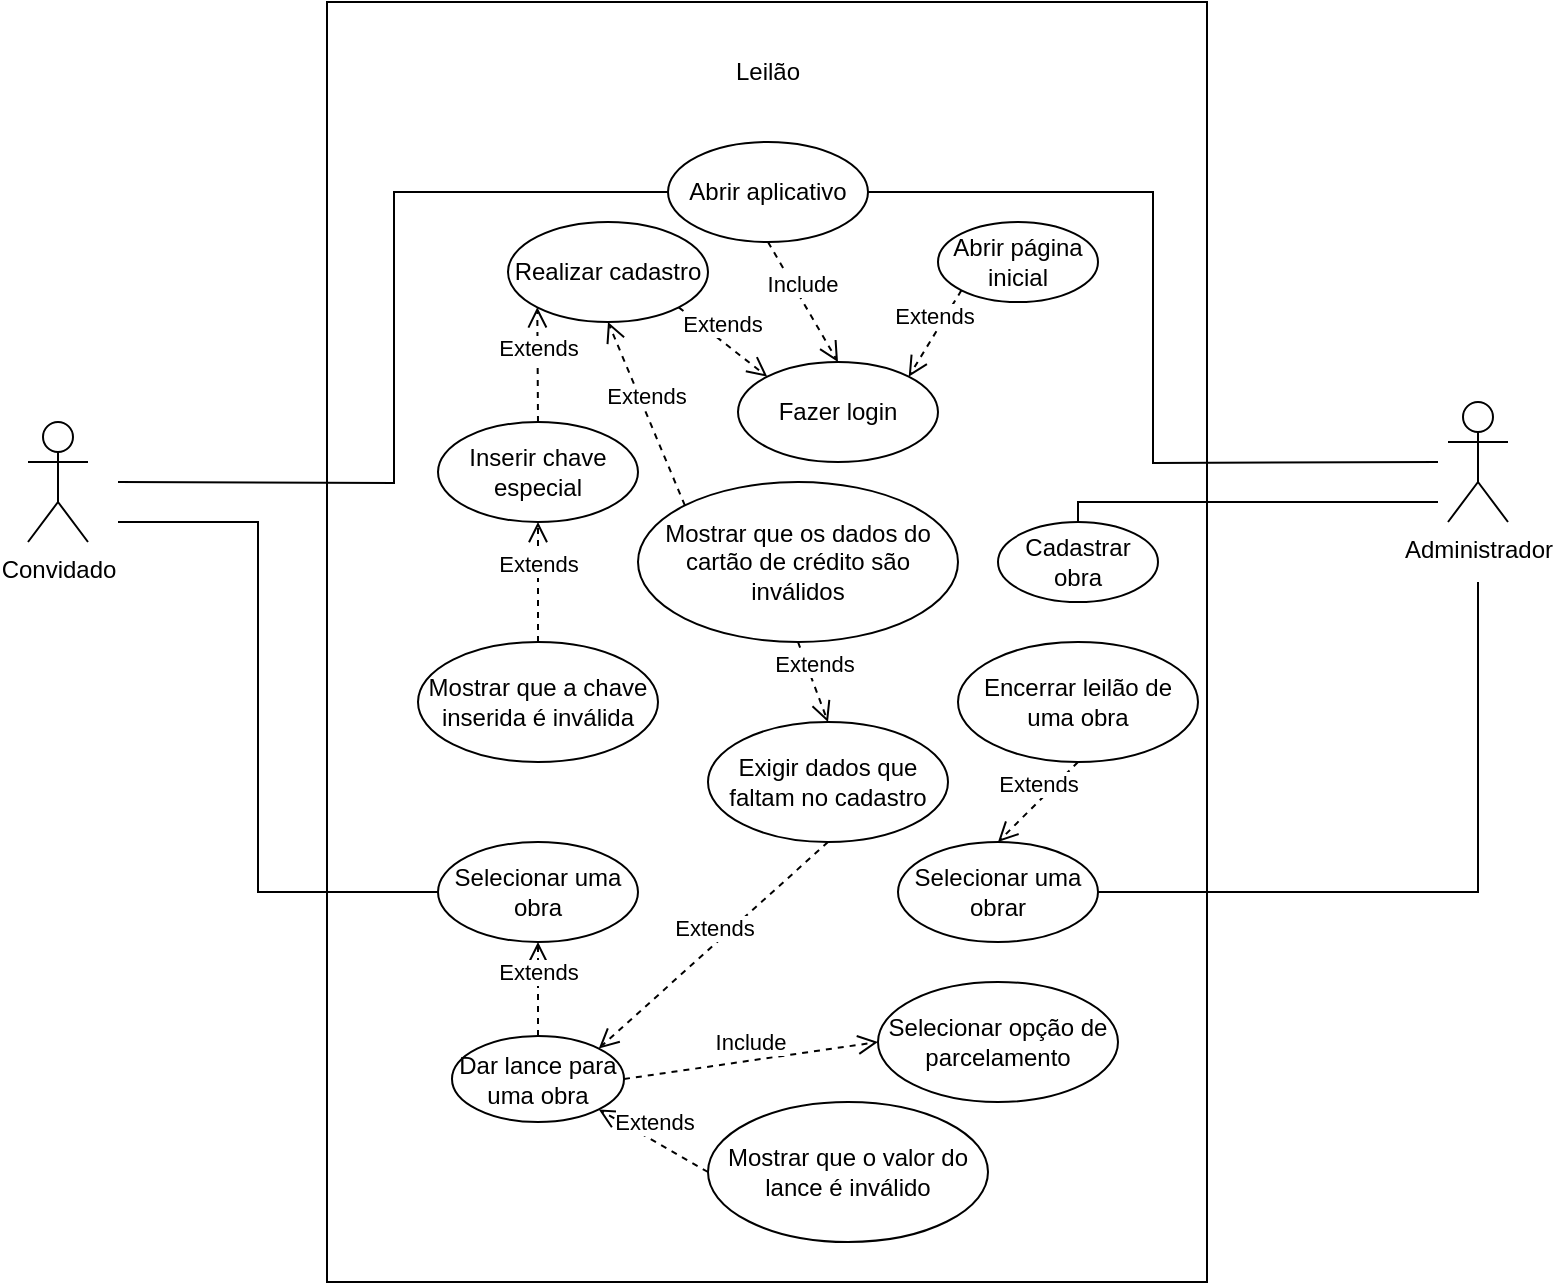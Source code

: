 <mxfile version="15.9.1" type="github">
  <diagram id="n-ouX8FRdQP33tNR-GNY" name="Page-1">
    <mxGraphModel dx="1240" dy="709" grid="1" gridSize="10" guides="1" tooltips="1" connect="1" arrows="1" fold="1" page="1" pageScale="1" pageWidth="1169" pageHeight="827" math="0" shadow="0">
      <root>
        <mxCell id="0" />
        <mxCell id="1" parent="0" />
        <mxCell id="3aPcWrjvERvybHav6zYZ-3" value="" style="html=1;" vertex="1" parent="1">
          <mxGeometry x="364.5" y="210" width="440" height="640" as="geometry" />
        </mxCell>
        <mxCell id="3aPcWrjvERvybHav6zYZ-8" style="edgeStyle=orthogonalEdgeStyle;rounded=0;orthogonalLoop=1;jettySize=auto;html=1;entryX=0;entryY=0.5;entryDx=0;entryDy=0;endArrow=none;endFill=0;" edge="1" parent="1" target="3aPcWrjvERvybHav6zYZ-6">
          <mxGeometry relative="1" as="geometry">
            <mxPoint x="260" y="450" as="sourcePoint" />
          </mxGeometry>
        </mxCell>
        <mxCell id="3aPcWrjvERvybHav6zYZ-36" style="edgeStyle=orthogonalEdgeStyle;rounded=0;orthogonalLoop=1;jettySize=auto;html=1;entryX=0;entryY=0.5;entryDx=0;entryDy=0;endArrow=none;endFill=0;" edge="1" parent="1" target="3aPcWrjvERvybHav6zYZ-35">
          <mxGeometry relative="1" as="geometry">
            <mxPoint x="260" y="470" as="sourcePoint" />
            <Array as="points">
              <mxPoint x="260" y="470" />
              <mxPoint x="330" y="470" />
              <mxPoint x="330" y="655" />
            </Array>
          </mxGeometry>
        </mxCell>
        <mxCell id="3aPcWrjvERvybHav6zYZ-1" value="Convidado" style="shape=umlActor;verticalLabelPosition=bottom;verticalAlign=top;html=1;" vertex="1" parent="1">
          <mxGeometry x="215" y="420" width="30" height="60" as="geometry" />
        </mxCell>
        <mxCell id="3aPcWrjvERvybHav6zYZ-9" style="edgeStyle=orthogonalEdgeStyle;rounded=0;orthogonalLoop=1;jettySize=auto;html=1;entryX=1;entryY=0.5;entryDx=0;entryDy=0;endArrow=none;endFill=0;" edge="1" parent="1" target="3aPcWrjvERvybHav6zYZ-6">
          <mxGeometry relative="1" as="geometry">
            <mxPoint x="920" y="440" as="sourcePoint" />
          </mxGeometry>
        </mxCell>
        <mxCell id="3aPcWrjvERvybHav6zYZ-30" style="edgeStyle=orthogonalEdgeStyle;rounded=0;orthogonalLoop=1;jettySize=auto;html=1;endArrow=none;endFill=0;entryX=0.5;entryY=0;entryDx=0;entryDy=0;" edge="1" parent="1" target="3aPcWrjvERvybHav6zYZ-29">
          <mxGeometry relative="1" as="geometry">
            <mxPoint x="920" y="460" as="sourcePoint" />
            <Array as="points">
              <mxPoint x="740" y="460" />
            </Array>
          </mxGeometry>
        </mxCell>
        <mxCell id="3aPcWrjvERvybHav6zYZ-38" style="edgeStyle=orthogonalEdgeStyle;rounded=0;orthogonalLoop=1;jettySize=auto;html=1;entryX=1;entryY=0.5;entryDx=0;entryDy=0;endArrow=none;endFill=0;" edge="1" parent="1" target="3aPcWrjvERvybHav6zYZ-37">
          <mxGeometry relative="1" as="geometry">
            <mxPoint x="940" y="500" as="sourcePoint" />
            <Array as="points">
              <mxPoint x="940" y="655" />
            </Array>
          </mxGeometry>
        </mxCell>
        <mxCell id="3aPcWrjvERvybHav6zYZ-2" value="Administrador" style="shape=umlActor;verticalLabelPosition=bottom;verticalAlign=top;html=1;" vertex="1" parent="1">
          <mxGeometry x="925" y="410" width="30" height="60" as="geometry" />
        </mxCell>
        <mxCell id="3aPcWrjvERvybHav6zYZ-5" value="Leilão" style="text;html=1;strokeColor=none;fillColor=none;align=center;verticalAlign=middle;whiteSpace=wrap;rounded=0;" vertex="1" parent="1">
          <mxGeometry x="555" y="230" width="60" height="30" as="geometry" />
        </mxCell>
        <mxCell id="3aPcWrjvERvybHav6zYZ-6" value="Abrir aplicativo" style="ellipse;whiteSpace=wrap;html=1;" vertex="1" parent="1">
          <mxGeometry x="535" y="280" width="100" height="50" as="geometry" />
        </mxCell>
        <mxCell id="3aPcWrjvERvybHav6zYZ-11" value="Fazer login" style="ellipse;whiteSpace=wrap;html=1;" vertex="1" parent="1">
          <mxGeometry x="570" y="390" width="100" height="50" as="geometry" />
        </mxCell>
        <mxCell id="3aPcWrjvERvybHav6zYZ-13" value="Include" style="html=1;verticalAlign=bottom;endArrow=open;dashed=1;endSize=8;rounded=0;entryX=0.5;entryY=0;entryDx=0;entryDy=0;exitX=0.5;exitY=1;exitDx=0;exitDy=0;" edge="1" parent="1" source="3aPcWrjvERvybHav6zYZ-6" target="3aPcWrjvERvybHav6zYZ-11">
          <mxGeometry relative="1" as="geometry">
            <mxPoint x="660" y="340" as="sourcePoint" />
            <mxPoint x="580" y="340" as="targetPoint" />
          </mxGeometry>
        </mxCell>
        <mxCell id="3aPcWrjvERvybHav6zYZ-15" value="Realizar cadastro" style="ellipse;whiteSpace=wrap;html=1;" vertex="1" parent="1">
          <mxGeometry x="455" y="320" width="100" height="50" as="geometry" />
        </mxCell>
        <mxCell id="3aPcWrjvERvybHav6zYZ-16" value="Extends" style="html=1;verticalAlign=bottom;endArrow=open;dashed=1;endSize=8;rounded=0;entryX=0;entryY=0;entryDx=0;entryDy=0;exitX=1;exitY=1;exitDx=0;exitDy=0;" edge="1" parent="1" source="3aPcWrjvERvybHav6zYZ-15" target="3aPcWrjvERvybHav6zYZ-11">
          <mxGeometry relative="1" as="geometry">
            <mxPoint x="530" y="420" as="sourcePoint" />
            <mxPoint x="450" y="420" as="targetPoint" />
          </mxGeometry>
        </mxCell>
        <mxCell id="3aPcWrjvERvybHav6zYZ-18" value="Inserir chave especial" style="ellipse;whiteSpace=wrap;html=1;" vertex="1" parent="1">
          <mxGeometry x="420" y="420" width="100" height="50" as="geometry" />
        </mxCell>
        <mxCell id="3aPcWrjvERvybHav6zYZ-19" value="Extends" style="html=1;verticalAlign=bottom;endArrow=open;dashed=1;endSize=8;rounded=0;exitX=0.5;exitY=0;exitDx=0;exitDy=0;entryX=0;entryY=1;entryDx=0;entryDy=0;" edge="1" parent="1" source="3aPcWrjvERvybHav6zYZ-18" target="3aPcWrjvERvybHav6zYZ-15">
          <mxGeometry relative="1" as="geometry">
            <mxPoint x="530" y="400" as="sourcePoint" />
            <mxPoint x="450" y="400" as="targetPoint" />
          </mxGeometry>
        </mxCell>
        <mxCell id="3aPcWrjvERvybHav6zYZ-22" value="Mostrar que a chave inserida é inválida" style="ellipse;whiteSpace=wrap;html=1;" vertex="1" parent="1">
          <mxGeometry x="410" y="530" width="120" height="60" as="geometry" />
        </mxCell>
        <mxCell id="3aPcWrjvERvybHav6zYZ-23" value="Extends" style="html=1;verticalAlign=bottom;endArrow=open;dashed=1;endSize=8;rounded=0;exitX=0.5;exitY=0;exitDx=0;exitDy=0;entryX=0.5;entryY=1;entryDx=0;entryDy=0;" edge="1" parent="1" source="3aPcWrjvERvybHav6zYZ-22" target="3aPcWrjvERvybHav6zYZ-18">
          <mxGeometry relative="1" as="geometry">
            <mxPoint x="490" y="510" as="sourcePoint" />
            <mxPoint x="410" y="510" as="targetPoint" />
          </mxGeometry>
        </mxCell>
        <mxCell id="3aPcWrjvERvybHav6zYZ-26" value="Abrir página inicial" style="ellipse;whiteSpace=wrap;html=1;" vertex="1" parent="1">
          <mxGeometry x="670" y="320" width="80" height="40" as="geometry" />
        </mxCell>
        <mxCell id="3aPcWrjvERvybHav6zYZ-27" value="Extends" style="html=1;verticalAlign=bottom;endArrow=open;dashed=1;endSize=8;rounded=0;entryX=1;entryY=0;entryDx=0;entryDy=0;exitX=0;exitY=1;exitDx=0;exitDy=0;" edge="1" parent="1" source="3aPcWrjvERvybHav6zYZ-26" target="3aPcWrjvERvybHav6zYZ-11">
          <mxGeometry relative="1" as="geometry">
            <mxPoint x="730" y="410" as="sourcePoint" />
            <mxPoint x="650" y="410" as="targetPoint" />
          </mxGeometry>
        </mxCell>
        <mxCell id="3aPcWrjvERvybHav6zYZ-29" value="Cadastrar obra" style="ellipse;whiteSpace=wrap;html=1;" vertex="1" parent="1">
          <mxGeometry x="700" y="470" width="80" height="40" as="geometry" />
        </mxCell>
        <mxCell id="3aPcWrjvERvybHav6zYZ-32" value="Encerrar leilão de uma obra" style="ellipse;whiteSpace=wrap;html=1;" vertex="1" parent="1">
          <mxGeometry x="680" y="530" width="120" height="60" as="geometry" />
        </mxCell>
        <mxCell id="3aPcWrjvERvybHav6zYZ-35" value="Selecionar uma obra" style="ellipse;whiteSpace=wrap;html=1;" vertex="1" parent="1">
          <mxGeometry x="420" y="630" width="100" height="50" as="geometry" />
        </mxCell>
        <mxCell id="3aPcWrjvERvybHav6zYZ-37" value="Selecionar uma obrar" style="ellipse;whiteSpace=wrap;html=1;" vertex="1" parent="1">
          <mxGeometry x="650" y="630" width="100" height="50" as="geometry" />
        </mxCell>
        <mxCell id="3aPcWrjvERvybHav6zYZ-40" value="Extends" style="html=1;verticalAlign=bottom;endArrow=open;dashed=1;endSize=8;rounded=0;entryX=0.5;entryY=0;entryDx=0;entryDy=0;exitX=0.5;exitY=1;exitDx=0;exitDy=0;" edge="1" parent="1" source="3aPcWrjvERvybHav6zYZ-32" target="3aPcWrjvERvybHav6zYZ-37">
          <mxGeometry relative="1" as="geometry">
            <mxPoint x="780" y="610" as="sourcePoint" />
            <mxPoint x="700" y="610" as="targetPoint" />
          </mxGeometry>
        </mxCell>
        <mxCell id="3aPcWrjvERvybHav6zYZ-41" value="Dar lance para uma obra" style="ellipse;whiteSpace=wrap;html=1;" vertex="1" parent="1">
          <mxGeometry x="427" y="727" width="86" height="43" as="geometry" />
        </mxCell>
        <mxCell id="3aPcWrjvERvybHav6zYZ-43" value="Extends" style="html=1;verticalAlign=bottom;endArrow=open;dashed=1;endSize=8;rounded=0;entryX=0.5;entryY=1;entryDx=0;entryDy=0;exitX=0.5;exitY=0;exitDx=0;exitDy=0;" edge="1" parent="1" source="3aPcWrjvERvybHav6zYZ-41" target="3aPcWrjvERvybHav6zYZ-35">
          <mxGeometry relative="1" as="geometry">
            <mxPoint x="520" y="700" as="sourcePoint" />
            <mxPoint x="440" y="700" as="targetPoint" />
          </mxGeometry>
        </mxCell>
        <mxCell id="3aPcWrjvERvybHav6zYZ-45" value="Mostrar que o valor do lance é inválido" style="ellipse;whiteSpace=wrap;html=1;" vertex="1" parent="1">
          <mxGeometry x="555" y="760" width="140" height="70" as="geometry" />
        </mxCell>
        <mxCell id="3aPcWrjvERvybHav6zYZ-46" value="Extends" style="html=1;verticalAlign=bottom;endArrow=open;dashed=1;endSize=8;rounded=0;entryX=1;entryY=1;entryDx=0;entryDy=0;exitX=0;exitY=0.5;exitDx=0;exitDy=0;" edge="1" parent="1" source="3aPcWrjvERvybHav6zYZ-45" target="3aPcWrjvERvybHav6zYZ-41">
          <mxGeometry relative="1" as="geometry">
            <mxPoint x="610" y="670" as="sourcePoint" />
            <mxPoint x="530" y="670" as="targetPoint" />
          </mxGeometry>
        </mxCell>
        <mxCell id="3aPcWrjvERvybHav6zYZ-49" value="Exigir dados que faltam no cadastro" style="ellipse;whiteSpace=wrap;html=1;" vertex="1" parent="1">
          <mxGeometry x="555" y="570" width="120" height="60" as="geometry" />
        </mxCell>
        <mxCell id="3aPcWrjvERvybHav6zYZ-50" value="Extends" style="html=1;verticalAlign=bottom;endArrow=open;dashed=1;endSize=8;rounded=0;entryX=1;entryY=0;entryDx=0;entryDy=0;exitX=0.5;exitY=1;exitDx=0;exitDy=0;" edge="1" parent="1" source="3aPcWrjvERvybHav6zYZ-49" target="3aPcWrjvERvybHav6zYZ-41">
          <mxGeometry relative="1" as="geometry">
            <mxPoint x="630" y="720" as="sourcePoint" />
            <mxPoint x="550" y="720" as="targetPoint" />
          </mxGeometry>
        </mxCell>
        <mxCell id="3aPcWrjvERvybHav6zYZ-51" value="Selecionar opção de parcelamento" style="ellipse;whiteSpace=wrap;html=1;" vertex="1" parent="1">
          <mxGeometry x="640" y="700" width="120" height="60" as="geometry" />
        </mxCell>
        <mxCell id="3aPcWrjvERvybHav6zYZ-52" value="Include" style="html=1;verticalAlign=bottom;endArrow=open;dashed=1;endSize=8;rounded=0;entryX=0;entryY=0.5;entryDx=0;entryDy=0;exitX=1;exitY=0.5;exitDx=0;exitDy=0;" edge="1" parent="1" source="3aPcWrjvERvybHav6zYZ-41" target="3aPcWrjvERvybHav6zYZ-51">
          <mxGeometry relative="1" as="geometry">
            <mxPoint x="620" y="730" as="sourcePoint" />
            <mxPoint x="540" y="730" as="targetPoint" />
          </mxGeometry>
        </mxCell>
        <mxCell id="3aPcWrjvERvybHav6zYZ-54" value="Mostrar que os dados do cartão de crédito são inválidos" style="ellipse;whiteSpace=wrap;html=1;" vertex="1" parent="1">
          <mxGeometry x="520" y="450" width="160" height="80" as="geometry" />
        </mxCell>
        <mxCell id="3aPcWrjvERvybHav6zYZ-55" value="Extends" style="html=1;verticalAlign=bottom;endArrow=open;dashed=1;endSize=8;rounded=0;entryX=0.5;entryY=1;entryDx=0;entryDy=0;exitX=0;exitY=0;exitDx=0;exitDy=0;" edge="1" parent="1" source="3aPcWrjvERvybHav6zYZ-54" target="3aPcWrjvERvybHav6zYZ-15">
          <mxGeometry relative="1" as="geometry">
            <mxPoint x="620" y="420" as="sourcePoint" />
            <mxPoint x="540" y="420" as="targetPoint" />
          </mxGeometry>
        </mxCell>
        <mxCell id="3aPcWrjvERvybHav6zYZ-58" value="Extends" style="html=1;verticalAlign=bottom;endArrow=open;dashed=1;endSize=8;rounded=0;exitX=0.5;exitY=1;exitDx=0;exitDy=0;entryX=0.5;entryY=0;entryDx=0;entryDy=0;" edge="1" parent="1" source="3aPcWrjvERvybHav6zYZ-54" target="3aPcWrjvERvybHav6zYZ-49">
          <mxGeometry relative="1" as="geometry">
            <mxPoint x="630" y="540" as="sourcePoint" />
            <mxPoint x="550" y="540" as="targetPoint" />
          </mxGeometry>
        </mxCell>
      </root>
    </mxGraphModel>
  </diagram>
</mxfile>
